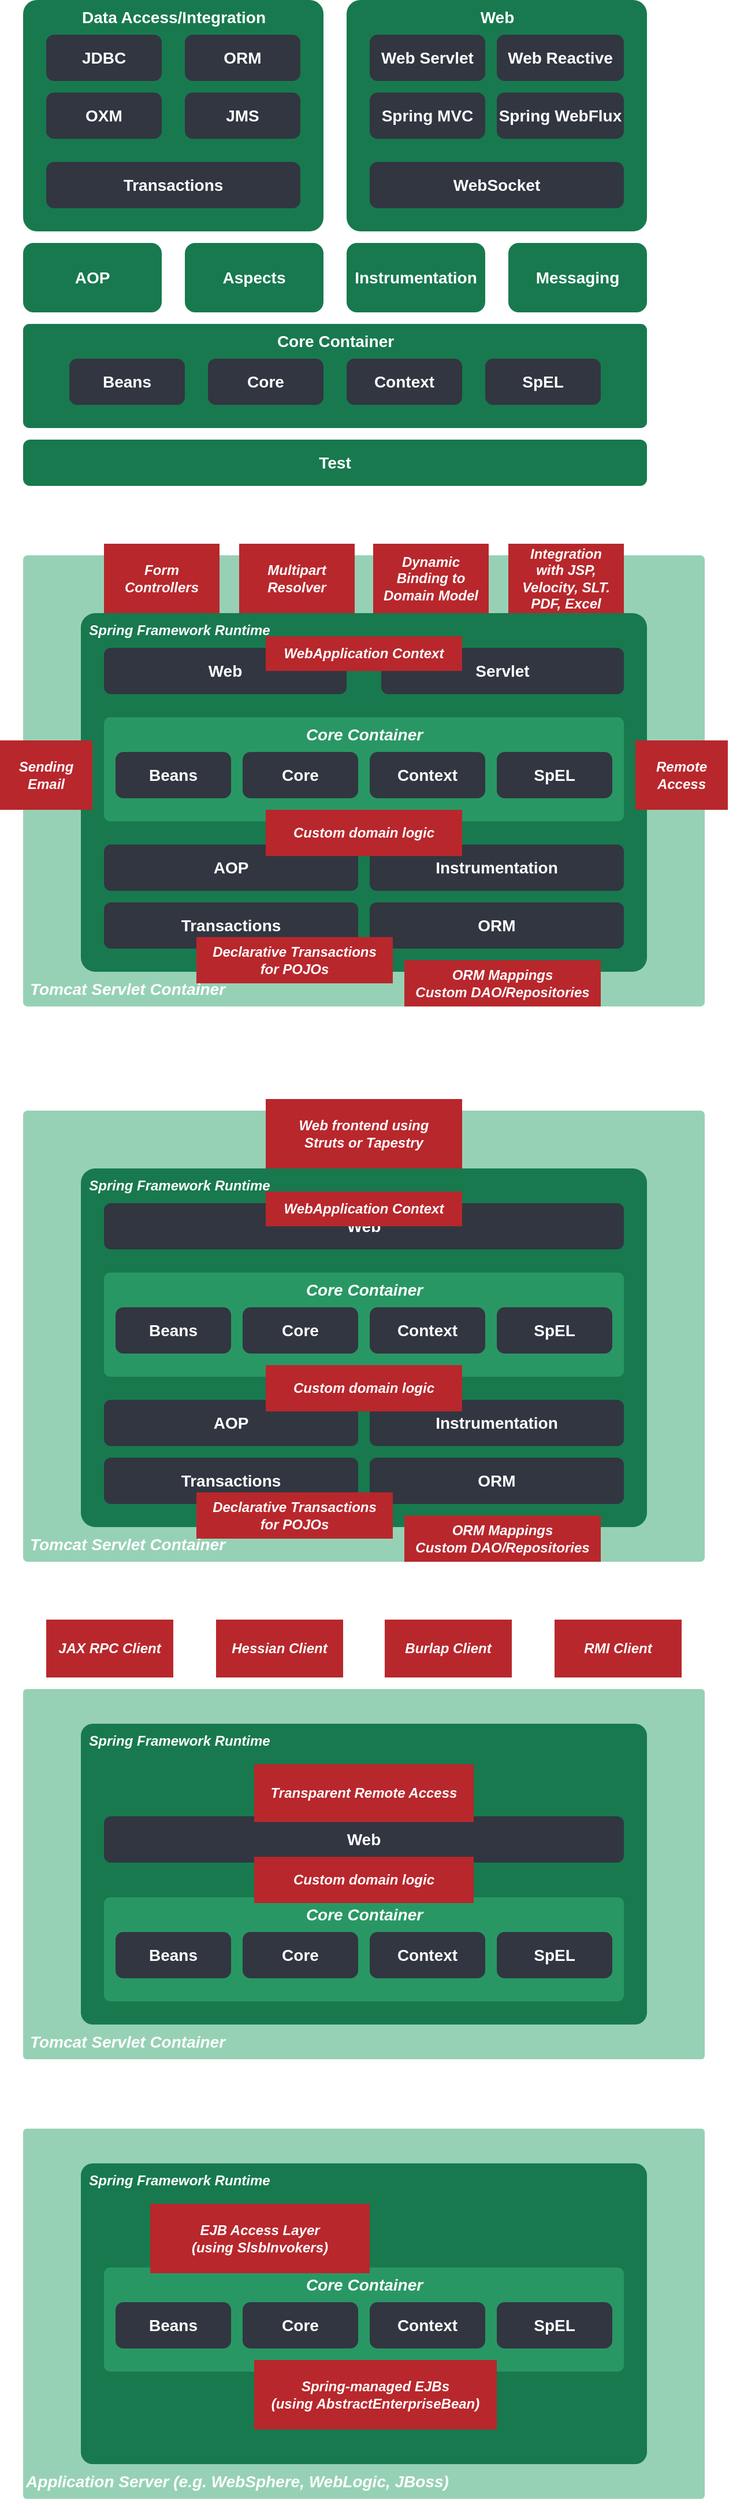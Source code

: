 <mxfile version="24.7.0" type="device">
  <diagram id="zDsPzL7swtXNuPbnN6ik" name="1">
    <mxGraphModel dx="1194" dy="414" grid="1" gridSize="10" guides="1" tooltips="1" connect="1" arrows="1" fold="1" page="0" pageScale="1" pageWidth="1654" pageHeight="1169" math="0" shadow="0">
      <root>
        <mxCell id="0" />
        <mxCell id="1" style="" parent="0" />
        <mxCell id="gOpEw_y_hM4aPBm2tubq-5" value="overview" style="" parent="0" />
        <mxCell id="gOpEw_y_hM4aPBm2tubq-6" value="" style="rounded=1;whiteSpace=wrap;html=1;fillColor=#18794e;strokeColor=none;fontColor=#FFFFFF;align=center;verticalAlign=middle;fontFamily=Helvetica;fontSize=14;arcSize=6;fontStyle=1" parent="gOpEw_y_hM4aPBm2tubq-5" vertex="1">
          <mxGeometry x="400" y="600" width="260" height="200" as="geometry" />
        </mxCell>
        <mxCell id="gOpEw_y_hM4aPBm2tubq-7" value="JDBC" style="rounded=1;whiteSpace=wrap;html=1;fillColor=#313641;fontColor=#FFFFFF;strokeColor=none;align=center;verticalAlign=middle;arcSize=17;fontFamily=Helvetica;fontSize=14;fontStyle=1" parent="gOpEw_y_hM4aPBm2tubq-5" vertex="1">
          <mxGeometry x="420" y="630" width="100" height="40" as="geometry" />
        </mxCell>
        <mxCell id="gOpEw_y_hM4aPBm2tubq-8" value="ORM" style="rounded=1;whiteSpace=wrap;html=1;fillColor=#313641;fontColor=#FFFFFF;strokeColor=none;align=center;verticalAlign=middle;arcSize=17;fontFamily=Helvetica;fontSize=14;fontStyle=1" parent="gOpEw_y_hM4aPBm2tubq-5" vertex="1">
          <mxGeometry x="540" y="630" width="100" height="40" as="geometry" />
        </mxCell>
        <mxCell id="gOpEw_y_hM4aPBm2tubq-9" value="OXM" style="rounded=1;whiteSpace=wrap;html=1;fillColor=#313641;fontColor=#FFFFFF;strokeColor=none;align=center;verticalAlign=middle;arcSize=17;fontFamily=Helvetica;fontSize=14;fontStyle=1" parent="gOpEw_y_hM4aPBm2tubq-5" vertex="1">
          <mxGeometry x="420" y="680" width="100" height="40" as="geometry" />
        </mxCell>
        <mxCell id="gOpEw_y_hM4aPBm2tubq-10" value="JMS" style="rounded=1;whiteSpace=wrap;html=1;fillColor=#313641;fontColor=#FFFFFF;strokeColor=none;align=center;verticalAlign=middle;arcSize=17;fontFamily=Helvetica;fontSize=14;fontStyle=1" parent="gOpEw_y_hM4aPBm2tubq-5" vertex="1">
          <mxGeometry x="540" y="680" width="100" height="40" as="geometry" />
        </mxCell>
        <mxCell id="gOpEw_y_hM4aPBm2tubq-11" value="Transactions" style="rounded=1;whiteSpace=wrap;html=1;fillColor=#313641;fontColor=#FFFFFF;strokeColor=none;align=center;verticalAlign=middle;arcSize=17;fontFamily=Helvetica;fontSize=14;fontStyle=1" parent="gOpEw_y_hM4aPBm2tubq-5" vertex="1">
          <mxGeometry x="420" y="740" width="220" height="40" as="geometry" />
        </mxCell>
        <mxCell id="gOpEw_y_hM4aPBm2tubq-12" value="" style="rounded=1;whiteSpace=wrap;html=1;fillColor=#18794e;strokeColor=none;fontColor=#FFFFFF;align=center;verticalAlign=middle;fontFamily=Helvetica;fontSize=14;arcSize=6;fontStyle=1" parent="gOpEw_y_hM4aPBm2tubq-5" vertex="1">
          <mxGeometry x="680" y="600" width="260" height="200" as="geometry" />
        </mxCell>
        <mxCell id="gOpEw_y_hM4aPBm2tubq-13" value="Web Servlet" style="rounded=1;whiteSpace=wrap;html=1;fillColor=#313641;fontColor=#FFFFFF;strokeColor=none;align=center;verticalAlign=middle;arcSize=17;fontFamily=Helvetica;fontSize=14;fontStyle=1" parent="gOpEw_y_hM4aPBm2tubq-5" vertex="1">
          <mxGeometry x="700" y="630" width="100" height="40" as="geometry" />
        </mxCell>
        <mxCell id="gOpEw_y_hM4aPBm2tubq-14" value="Web Reactive" style="rounded=1;whiteSpace=wrap;html=1;fillColor=#313641;fontColor=#FFFFFF;strokeColor=none;align=center;verticalAlign=middle;arcSize=17;fontFamily=Helvetica;fontSize=14;fontStyle=1" parent="gOpEw_y_hM4aPBm2tubq-5" vertex="1">
          <mxGeometry x="810" y="630" width="110" height="40" as="geometry" />
        </mxCell>
        <mxCell id="gOpEw_y_hM4aPBm2tubq-15" value="Instrumentation" style="rounded=1;whiteSpace=wrap;html=1;fillColor=#18794e;strokeColor=none;fontColor=#FFFFFF;align=center;verticalAlign=middle;fontFamily=Helvetica;fontSize=14;fontStyle=1" parent="gOpEw_y_hM4aPBm2tubq-5" vertex="1">
          <mxGeometry x="680" y="810" width="120" height="60" as="geometry" />
        </mxCell>
        <mxCell id="gOpEw_y_hM4aPBm2tubq-16" value="AOP" style="rounded=1;whiteSpace=wrap;html=1;fillColor=#18794e;strokeColor=none;fontColor=#FFFFFF;align=center;verticalAlign=middle;fontFamily=Helvetica;fontSize=14;fontStyle=1" parent="gOpEw_y_hM4aPBm2tubq-5" vertex="1">
          <mxGeometry x="400" y="810" width="120" height="60" as="geometry" />
        </mxCell>
        <mxCell id="gOpEw_y_hM4aPBm2tubq-17" value="Aspects" style="rounded=1;whiteSpace=wrap;html=1;fillColor=#18794e;strokeColor=none;fontColor=#FFFFFF;align=center;verticalAlign=middle;fontFamily=Helvetica;fontSize=14;fontStyle=1" parent="gOpEw_y_hM4aPBm2tubq-5" vertex="1">
          <mxGeometry x="540" y="810" width="120" height="60" as="geometry" />
        </mxCell>
        <mxCell id="gOpEw_y_hM4aPBm2tubq-18" value="Messaging" style="rounded=1;whiteSpace=wrap;html=1;fillColor=#18794e;strokeColor=none;fontColor=#FFFFFF;align=center;verticalAlign=middle;fontFamily=Helvetica;fontSize=14;fontStyle=1" parent="gOpEw_y_hM4aPBm2tubq-5" vertex="1">
          <mxGeometry x="820" y="810" width="120" height="60" as="geometry" />
        </mxCell>
        <mxCell id="gOpEw_y_hM4aPBm2tubq-19" value="Test" style="rounded=1;whiteSpace=wrap;html=1;fillColor=#18794e;strokeColor=none;fontColor=#FFFFFF;align=center;verticalAlign=middle;fontFamily=Helvetica;fontSize=14;fontStyle=1" parent="gOpEw_y_hM4aPBm2tubq-5" vertex="1">
          <mxGeometry x="400" y="980" width="540" height="40" as="geometry" />
        </mxCell>
        <mxCell id="gOpEw_y_hM4aPBm2tubq-20" value="" style="rounded=1;whiteSpace=wrap;html=1;fillColor=#18794e;strokeColor=none;fontColor=#FFFFFF;align=center;verticalAlign=middle;fontFamily=Helvetica;fontSize=14;arcSize=6;fontStyle=1" parent="gOpEw_y_hM4aPBm2tubq-5" vertex="1">
          <mxGeometry x="400" y="880" width="540" height="90" as="geometry" />
        </mxCell>
        <mxCell id="gOpEw_y_hM4aPBm2tubq-21" value="Beans" style="rounded=1;whiteSpace=wrap;html=1;fillColor=#313641;fontColor=#FFFFFF;strokeColor=none;align=center;verticalAlign=middle;arcSize=17;fontFamily=Helvetica;fontSize=14;fontStyle=1" parent="gOpEw_y_hM4aPBm2tubq-5" vertex="1">
          <mxGeometry x="440" y="910" width="100" height="40" as="geometry" />
        </mxCell>
        <mxCell id="gOpEw_y_hM4aPBm2tubq-22" value="Core" style="rounded=1;whiteSpace=wrap;html=1;fillColor=#313641;fontColor=#FFFFFF;strokeColor=none;align=center;verticalAlign=middle;arcSize=17;fontFamily=Helvetica;fontSize=14;fontStyle=1" parent="gOpEw_y_hM4aPBm2tubq-5" vertex="1">
          <mxGeometry x="560" y="910" width="100" height="40" as="geometry" />
        </mxCell>
        <mxCell id="gOpEw_y_hM4aPBm2tubq-23" value="Context" style="rounded=1;whiteSpace=wrap;html=1;fillColor=#313641;fontColor=#FFFFFF;strokeColor=none;align=center;verticalAlign=middle;arcSize=17;fontFamily=Helvetica;fontSize=14;fontStyle=1" parent="gOpEw_y_hM4aPBm2tubq-5" vertex="1">
          <mxGeometry x="680" y="910" width="100" height="40" as="geometry" />
        </mxCell>
        <mxCell id="gOpEw_y_hM4aPBm2tubq-24" value="SpEL" style="rounded=1;whiteSpace=wrap;html=1;fillColor=#313641;fontColor=#FFFFFF;strokeColor=none;align=center;verticalAlign=middle;arcSize=17;fontFamily=Helvetica;fontSize=14;fontStyle=1" parent="gOpEw_y_hM4aPBm2tubq-5" vertex="1">
          <mxGeometry x="800" y="910" width="100" height="40" as="geometry" />
        </mxCell>
        <mxCell id="gOpEw_y_hM4aPBm2tubq-25" value="Spring MVC" style="rounded=1;whiteSpace=wrap;html=1;fillColor=#313641;fontColor=#FFFFFF;strokeColor=none;align=center;verticalAlign=middle;arcSize=17;fontFamily=Helvetica;fontSize=14;fontStyle=1" parent="gOpEw_y_hM4aPBm2tubq-5" vertex="1">
          <mxGeometry x="700" y="680" width="100" height="40" as="geometry" />
        </mxCell>
        <mxCell id="gOpEw_y_hM4aPBm2tubq-26" value="Spring WebFlux" style="rounded=1;whiteSpace=wrap;html=1;fillColor=#313641;fontColor=#FFFFFF;strokeColor=none;align=center;verticalAlign=middle;arcSize=17;fontFamily=Helvetica;fontSize=14;fontStyle=1" parent="gOpEw_y_hM4aPBm2tubq-5" vertex="1">
          <mxGeometry x="810" y="680" width="110" height="40" as="geometry" />
        </mxCell>
        <mxCell id="gOpEw_y_hM4aPBm2tubq-27" value="WebSocket" style="rounded=1;whiteSpace=wrap;html=1;fillColor=#313641;fontColor=#FFFFFF;strokeColor=none;align=center;verticalAlign=middle;arcSize=17;fontFamily=Helvetica;fontSize=14;fontStyle=1" parent="gOpEw_y_hM4aPBm2tubq-5" vertex="1">
          <mxGeometry x="700" y="740" width="220" height="40" as="geometry" />
        </mxCell>
        <mxCell id="gOpEw_y_hM4aPBm2tubq-28" value="Core Container" style="text;html=1;align=center;verticalAlign=middle;resizable=0;points=[];autosize=1;strokeColor=none;fillColor=none;fontSize=14;fontColor=#FFFFFF;fontStyle=1" parent="gOpEw_y_hM4aPBm2tubq-5" vertex="1">
          <mxGeometry x="610" y="880" width="120" height="30" as="geometry" />
        </mxCell>
        <mxCell id="gOpEw_y_hM4aPBm2tubq-29" value="Data Access/Integration" style="text;html=1;align=center;verticalAlign=middle;resizable=0;points=[];autosize=1;strokeColor=none;fillColor=none;fontSize=14;fontColor=#FFFFFF;fontStyle=1" parent="gOpEw_y_hM4aPBm2tubq-5" vertex="1">
          <mxGeometry x="445" y="600" width="170" height="30" as="geometry" />
        </mxCell>
        <mxCell id="gOpEw_y_hM4aPBm2tubq-30" value="Web" style="text;html=1;align=center;verticalAlign=middle;resizable=0;points=[];autosize=1;strokeColor=none;fillColor=none;fontSize=14;fontColor=#FFFFFF;fontStyle=1" parent="gOpEw_y_hM4aPBm2tubq-5" vertex="1">
          <mxGeometry x="785" y="600" width="50" height="30" as="geometry" />
        </mxCell>
        <mxCell id="Pjg2e5uPfASdKVTmNV2D-60" value="1" style="" parent="0" />
        <mxCell id="Pjg2e5uPfASdKVTmNV2D-63" value="" style="rounded=1;whiteSpace=wrap;html=1;fillColor=#30a46c;strokeColor=none;arcSize=1;opacity=50;" parent="Pjg2e5uPfASdKVTmNV2D-60" vertex="1">
          <mxGeometry x="400" y="1080" width="590" height="390" as="geometry" />
        </mxCell>
        <mxCell id="Pjg2e5uPfASdKVTmNV2D-85" value="Tomcat Servlet Container" style="text;html=1;align=center;verticalAlign=middle;resizable=0;points=[];autosize=1;strokeColor=none;fillColor=none;fontSize=14;fontStyle=3;fontColor=#FFFFFF;" parent="Pjg2e5uPfASdKVTmNV2D-60" vertex="1">
          <mxGeometry x="400" y="1440" width="180" height="30" as="geometry" />
        </mxCell>
        <mxCell id="Lj4fa0QAqTEDwXu7EgTQ-1" value="" style="rounded=1;whiteSpace=wrap;html=1;fillColor=#30a46c;strokeColor=none;arcSize=1;opacity=50;" parent="Pjg2e5uPfASdKVTmNV2D-60" vertex="1">
          <mxGeometry x="400" y="1560" width="590" height="390" as="geometry" />
        </mxCell>
        <mxCell id="Lj4fa0QAqTEDwXu7EgTQ-2" value="Tomcat Servlet Container" style="text;html=1;align=center;verticalAlign=middle;resizable=0;points=[];autosize=1;strokeColor=none;fillColor=none;fontSize=14;fontStyle=3;fontColor=#FFFFFF;" parent="Pjg2e5uPfASdKVTmNV2D-60" vertex="1">
          <mxGeometry x="400" y="1920" width="180" height="30" as="geometry" />
        </mxCell>
        <mxCell id="Lj4fa0QAqTEDwXu7EgTQ-27" value="" style="rounded=1;whiteSpace=wrap;html=1;fillColor=#30a46c;strokeColor=none;arcSize=1;opacity=50;" parent="Pjg2e5uPfASdKVTmNV2D-60" vertex="1">
          <mxGeometry x="400" y="2060" width="590" height="320" as="geometry" />
        </mxCell>
        <mxCell id="Lj4fa0QAqTEDwXu7EgTQ-28" value="Tomcat Servlet Container" style="text;html=1;align=center;verticalAlign=middle;resizable=0;points=[];autosize=1;strokeColor=none;fillColor=none;fontSize=14;fontStyle=3;fontColor=#FFFFFF;" parent="Pjg2e5uPfASdKVTmNV2D-60" vertex="1">
          <mxGeometry x="400" y="2350" width="180" height="30" as="geometry" />
        </mxCell>
        <mxCell id="Lj4fa0QAqTEDwXu7EgTQ-50" value="" style="rounded=1;whiteSpace=wrap;html=1;fillColor=#30a46c;strokeColor=none;arcSize=1;opacity=50;" parent="Pjg2e5uPfASdKVTmNV2D-60" vertex="1">
          <mxGeometry x="400" y="2440" width="590" height="320" as="geometry" />
        </mxCell>
        <mxCell id="Lj4fa0QAqTEDwXu7EgTQ-51" value="Application Server (e.g. WebSphere, WebLogic, JBoss)" style="text;html=1;align=center;verticalAlign=middle;resizable=0;points=[];autosize=1;strokeColor=none;fillColor=none;fontSize=14;fontStyle=3;fontColor=#FFFFFF;" parent="Pjg2e5uPfASdKVTmNV2D-60" vertex="1">
          <mxGeometry x="400" y="2730" width="370" height="30" as="geometry" />
        </mxCell>
        <mxCell id="Pjg2e5uPfASdKVTmNV2D-61" value="2" style="" parent="0" />
        <mxCell id="Pjg2e5uPfASdKVTmNV2D-64" value="" style="rounded=1;whiteSpace=wrap;html=1;fillColor=#18794E;arcSize=4;strokeColor=none;fontColor=#FFFFFF;fontSize=14;" parent="Pjg2e5uPfASdKVTmNV2D-61" vertex="1">
          <mxGeometry x="450" y="1130" width="490" height="310" as="geometry" />
        </mxCell>
        <mxCell id="Pjg2e5uPfASdKVTmNV2D-65" value="Web" style="rounded=1;whiteSpace=wrap;html=1;fillColor=#313641;fontStyle=1;strokeColor=none;fontColor=#FFFFFF;fontSize=14;" parent="Pjg2e5uPfASdKVTmNV2D-61" vertex="1">
          <mxGeometry x="470" y="1160" width="210" height="40" as="geometry" />
        </mxCell>
        <mxCell id="Pjg2e5uPfASdKVTmNV2D-66" value="Servlet" style="rounded=1;whiteSpace=wrap;html=1;fillColor=#313641;fontStyle=1;strokeColor=none;fontColor=#FFFFFF;fontSize=14;" parent="Pjg2e5uPfASdKVTmNV2D-61" vertex="1">
          <mxGeometry x="710" y="1160" width="210" height="40" as="geometry" />
        </mxCell>
        <mxCell id="Pjg2e5uPfASdKVTmNV2D-67" value="" style="rounded=1;whiteSpace=wrap;html=1;fillColor=#299764;strokeColor=none;fontColor=#FFFFFF;align=center;verticalAlign=middle;fontFamily=Helvetica;fontSize=14;arcSize=6;fontStyle=1;" parent="Pjg2e5uPfASdKVTmNV2D-61" vertex="1">
          <mxGeometry x="470" y="1220" width="450" height="90" as="geometry" />
        </mxCell>
        <mxCell id="Pjg2e5uPfASdKVTmNV2D-68" value="Beans" style="rounded=1;whiteSpace=wrap;html=1;fillColor=#313641;fontColor=#FFFFFF;strokeColor=none;align=center;verticalAlign=middle;arcSize=17;fontFamily=Helvetica;fontSize=14;fontStyle=1;" parent="Pjg2e5uPfASdKVTmNV2D-61" vertex="1">
          <mxGeometry x="480" y="1250" width="100" height="40" as="geometry" />
        </mxCell>
        <mxCell id="Pjg2e5uPfASdKVTmNV2D-69" value="Core" style="rounded=1;whiteSpace=wrap;html=1;fillColor=#313641;fontColor=#FFFFFF;strokeColor=none;align=center;verticalAlign=middle;arcSize=17;fontFamily=Helvetica;fontSize=14;fontStyle=1;" parent="Pjg2e5uPfASdKVTmNV2D-61" vertex="1">
          <mxGeometry x="590" y="1250" width="100" height="40" as="geometry" />
        </mxCell>
        <mxCell id="Pjg2e5uPfASdKVTmNV2D-70" value="Context" style="rounded=1;whiteSpace=wrap;html=1;fillColor=#313641;fontColor=#FFFFFF;strokeColor=none;align=center;verticalAlign=middle;arcSize=17;fontFamily=Helvetica;fontSize=14;fontStyle=1;" parent="Pjg2e5uPfASdKVTmNV2D-61" vertex="1">
          <mxGeometry x="700" y="1250" width="100" height="40" as="geometry" />
        </mxCell>
        <mxCell id="Pjg2e5uPfASdKVTmNV2D-71" value="SpEL" style="rounded=1;whiteSpace=wrap;html=1;fillColor=#313641;fontColor=#FFFFFF;strokeColor=none;align=center;verticalAlign=middle;arcSize=17;fontFamily=Helvetica;fontSize=14;fontStyle=1;" parent="Pjg2e5uPfASdKVTmNV2D-61" vertex="1">
          <mxGeometry x="810" y="1250" width="100" height="40" as="geometry" />
        </mxCell>
        <mxCell id="Pjg2e5uPfASdKVTmNV2D-72" value="Core Container" style="text;html=1;align=center;verticalAlign=middle;resizable=0;points=[];autosize=1;strokeColor=none;fillColor=none;fontSize=14;fontColor=#FFFFFF;fontStyle=3;rounded=1;" parent="Pjg2e5uPfASdKVTmNV2D-61" vertex="1">
          <mxGeometry x="635" y="1220" width="120" height="30" as="geometry" />
        </mxCell>
        <mxCell id="Pjg2e5uPfASdKVTmNV2D-73" value="AOP" style="rounded=1;whiteSpace=wrap;html=1;fillColor=#313641;fontStyle=1;strokeColor=none;fontColor=#FFFFFF;fontSize=14;" parent="Pjg2e5uPfASdKVTmNV2D-61" vertex="1">
          <mxGeometry x="470" y="1330" width="220" height="40" as="geometry" />
        </mxCell>
        <mxCell id="Pjg2e5uPfASdKVTmNV2D-74" value="Instrumentation" style="rounded=1;whiteSpace=wrap;html=1;fillColor=#313641;fontStyle=1;strokeColor=none;fontColor=#FFFFFF;fontSize=14;" parent="Pjg2e5uPfASdKVTmNV2D-61" vertex="1">
          <mxGeometry x="700" y="1330" width="220" height="40" as="geometry" />
        </mxCell>
        <mxCell id="Pjg2e5uPfASdKVTmNV2D-75" value="Transactions" style="rounded=1;whiteSpace=wrap;html=1;fillColor=#313641;fontStyle=1;strokeColor=none;fontColor=#FFFFFF;fontSize=14;" parent="Pjg2e5uPfASdKVTmNV2D-61" vertex="1">
          <mxGeometry x="470" y="1380" width="220" height="40" as="geometry" />
        </mxCell>
        <mxCell id="Pjg2e5uPfASdKVTmNV2D-76" value="ORM" style="rounded=1;whiteSpace=wrap;html=1;fillColor=#313641;fontStyle=1;strokeColor=none;fontColor=#FFFFFF;fontSize=14;" parent="Pjg2e5uPfASdKVTmNV2D-61" vertex="1">
          <mxGeometry x="700" y="1380" width="220" height="40" as="geometry" />
        </mxCell>
        <mxCell id="Pjg2e5uPfASdKVTmNV2D-77" value="Spring Framework Runtime" style="text;html=1;align=center;verticalAlign=middle;resizable=0;points=[];autosize=1;strokeColor=none;fillColor=none;fontSize=12;fontStyle=3;fontColor=#FFFFFF;" parent="Pjg2e5uPfASdKVTmNV2D-61" vertex="1">
          <mxGeometry x="450" y="1130" width="170" height="30" as="geometry" />
        </mxCell>
        <mxCell id="Lj4fa0QAqTEDwXu7EgTQ-3" value="" style="rounded=1;whiteSpace=wrap;html=1;fillColor=#18794E;arcSize=4;strokeColor=none;fontColor=#FFFFFF;fontSize=14;" parent="Pjg2e5uPfASdKVTmNV2D-61" vertex="1">
          <mxGeometry x="450" y="1610" width="490" height="310" as="geometry" />
        </mxCell>
        <mxCell id="Lj4fa0QAqTEDwXu7EgTQ-4" value="Web" style="rounded=1;whiteSpace=wrap;html=1;fillColor=#313641;fontStyle=1;strokeColor=none;fontColor=#FFFFFF;fontSize=14;" parent="Pjg2e5uPfASdKVTmNV2D-61" vertex="1">
          <mxGeometry x="470" y="1640" width="450" height="40" as="geometry" />
        </mxCell>
        <mxCell id="Lj4fa0QAqTEDwXu7EgTQ-6" value="" style="rounded=1;whiteSpace=wrap;html=1;fillColor=#299764;strokeColor=none;fontColor=#FFFFFF;align=center;verticalAlign=middle;fontFamily=Helvetica;fontSize=14;arcSize=6;fontStyle=1;" parent="Pjg2e5uPfASdKVTmNV2D-61" vertex="1">
          <mxGeometry x="470" y="1700" width="450" height="90" as="geometry" />
        </mxCell>
        <mxCell id="Lj4fa0QAqTEDwXu7EgTQ-7" value="Beans" style="rounded=1;whiteSpace=wrap;html=1;fillColor=#313641;fontColor=#FFFFFF;strokeColor=none;align=center;verticalAlign=middle;arcSize=17;fontFamily=Helvetica;fontSize=14;fontStyle=1;" parent="Pjg2e5uPfASdKVTmNV2D-61" vertex="1">
          <mxGeometry x="480" y="1730" width="100" height="40" as="geometry" />
        </mxCell>
        <mxCell id="Lj4fa0QAqTEDwXu7EgTQ-8" value="Core" style="rounded=1;whiteSpace=wrap;html=1;fillColor=#313641;fontColor=#FFFFFF;strokeColor=none;align=center;verticalAlign=middle;arcSize=17;fontFamily=Helvetica;fontSize=14;fontStyle=1;" parent="Pjg2e5uPfASdKVTmNV2D-61" vertex="1">
          <mxGeometry x="590" y="1730" width="100" height="40" as="geometry" />
        </mxCell>
        <mxCell id="Lj4fa0QAqTEDwXu7EgTQ-9" value="Context" style="rounded=1;whiteSpace=wrap;html=1;fillColor=#313641;fontColor=#FFFFFF;strokeColor=none;align=center;verticalAlign=middle;arcSize=17;fontFamily=Helvetica;fontSize=14;fontStyle=1;" parent="Pjg2e5uPfASdKVTmNV2D-61" vertex="1">
          <mxGeometry x="700" y="1730" width="100" height="40" as="geometry" />
        </mxCell>
        <mxCell id="Lj4fa0QAqTEDwXu7EgTQ-10" value="SpEL" style="rounded=1;whiteSpace=wrap;html=1;fillColor=#313641;fontColor=#FFFFFF;strokeColor=none;align=center;verticalAlign=middle;arcSize=17;fontFamily=Helvetica;fontSize=14;fontStyle=1;" parent="Pjg2e5uPfASdKVTmNV2D-61" vertex="1">
          <mxGeometry x="810" y="1730" width="100" height="40" as="geometry" />
        </mxCell>
        <mxCell id="Lj4fa0QAqTEDwXu7EgTQ-11" value="Core Container" style="text;html=1;align=center;verticalAlign=middle;resizable=0;points=[];autosize=1;strokeColor=none;fillColor=none;fontSize=14;fontColor=#FFFFFF;fontStyle=3;rounded=1;" parent="Pjg2e5uPfASdKVTmNV2D-61" vertex="1">
          <mxGeometry x="635" y="1700" width="120" height="30" as="geometry" />
        </mxCell>
        <mxCell id="Lj4fa0QAqTEDwXu7EgTQ-12" value="AOP" style="rounded=1;whiteSpace=wrap;html=1;fillColor=#313641;fontStyle=1;strokeColor=none;fontColor=#FFFFFF;fontSize=14;" parent="Pjg2e5uPfASdKVTmNV2D-61" vertex="1">
          <mxGeometry x="470" y="1810" width="220" height="40" as="geometry" />
        </mxCell>
        <mxCell id="Lj4fa0QAqTEDwXu7EgTQ-13" value="Instrumentation" style="rounded=1;whiteSpace=wrap;html=1;fillColor=#313641;fontStyle=1;strokeColor=none;fontColor=#FFFFFF;fontSize=14;" parent="Pjg2e5uPfASdKVTmNV2D-61" vertex="1">
          <mxGeometry x="700" y="1810" width="220" height="40" as="geometry" />
        </mxCell>
        <mxCell id="Lj4fa0QAqTEDwXu7EgTQ-14" value="Transactions" style="rounded=1;whiteSpace=wrap;html=1;fillColor=#313641;fontStyle=1;strokeColor=none;fontColor=#FFFFFF;fontSize=14;" parent="Pjg2e5uPfASdKVTmNV2D-61" vertex="1">
          <mxGeometry x="470" y="1860" width="220" height="40" as="geometry" />
        </mxCell>
        <mxCell id="Lj4fa0QAqTEDwXu7EgTQ-15" value="ORM" style="rounded=1;whiteSpace=wrap;html=1;fillColor=#313641;fontStyle=1;strokeColor=none;fontColor=#FFFFFF;fontSize=14;" parent="Pjg2e5uPfASdKVTmNV2D-61" vertex="1">
          <mxGeometry x="700" y="1860" width="220" height="40" as="geometry" />
        </mxCell>
        <mxCell id="Lj4fa0QAqTEDwXu7EgTQ-16" value="Spring Framework Runtime" style="text;html=1;align=center;verticalAlign=middle;resizable=0;points=[];autosize=1;strokeColor=none;fillColor=none;fontSize=12;fontStyle=3;fontColor=#FFFFFF;" parent="Pjg2e5uPfASdKVTmNV2D-61" vertex="1">
          <mxGeometry x="450" y="1610" width="170" height="30" as="geometry" />
        </mxCell>
        <mxCell id="Lj4fa0QAqTEDwXu7EgTQ-29" value="" style="rounded=1;whiteSpace=wrap;html=1;fillColor=#18794E;arcSize=4;strokeColor=none;fontColor=#FFFFFF;fontSize=14;" parent="Pjg2e5uPfASdKVTmNV2D-61" vertex="1">
          <mxGeometry x="450" y="2090" width="490" height="260" as="geometry" />
        </mxCell>
        <mxCell id="Lj4fa0QAqTEDwXu7EgTQ-30" value="Web" style="rounded=1;whiteSpace=wrap;html=1;fillColor=#313641;fontStyle=1;strokeColor=none;fontColor=#FFFFFF;fontSize=14;" parent="Pjg2e5uPfASdKVTmNV2D-61" vertex="1">
          <mxGeometry x="470" y="2170" width="450" height="40" as="geometry" />
        </mxCell>
        <mxCell id="Lj4fa0QAqTEDwXu7EgTQ-31" value="" style="rounded=1;whiteSpace=wrap;html=1;fillColor=#299764;strokeColor=none;fontColor=#FFFFFF;align=center;verticalAlign=middle;fontFamily=Helvetica;fontSize=14;arcSize=6;fontStyle=1;" parent="Pjg2e5uPfASdKVTmNV2D-61" vertex="1">
          <mxGeometry x="470" y="2240" width="450" height="90" as="geometry" />
        </mxCell>
        <mxCell id="Lj4fa0QAqTEDwXu7EgTQ-32" value="Beans" style="rounded=1;whiteSpace=wrap;html=1;fillColor=#313641;fontColor=#FFFFFF;strokeColor=none;align=center;verticalAlign=middle;arcSize=17;fontFamily=Helvetica;fontSize=14;fontStyle=1;" parent="Pjg2e5uPfASdKVTmNV2D-61" vertex="1">
          <mxGeometry x="480" y="2270" width="100" height="40" as="geometry" />
        </mxCell>
        <mxCell id="Lj4fa0QAqTEDwXu7EgTQ-33" value="Core" style="rounded=1;whiteSpace=wrap;html=1;fillColor=#313641;fontColor=#FFFFFF;strokeColor=none;align=center;verticalAlign=middle;arcSize=17;fontFamily=Helvetica;fontSize=14;fontStyle=1;" parent="Pjg2e5uPfASdKVTmNV2D-61" vertex="1">
          <mxGeometry x="590" y="2270" width="100" height="40" as="geometry" />
        </mxCell>
        <mxCell id="Lj4fa0QAqTEDwXu7EgTQ-34" value="Context" style="rounded=1;whiteSpace=wrap;html=1;fillColor=#313641;fontColor=#FFFFFF;strokeColor=none;align=center;verticalAlign=middle;arcSize=17;fontFamily=Helvetica;fontSize=14;fontStyle=1;" parent="Pjg2e5uPfASdKVTmNV2D-61" vertex="1">
          <mxGeometry x="700" y="2270" width="100" height="40" as="geometry" />
        </mxCell>
        <mxCell id="Lj4fa0QAqTEDwXu7EgTQ-35" value="SpEL" style="rounded=1;whiteSpace=wrap;html=1;fillColor=#313641;fontColor=#FFFFFF;strokeColor=none;align=center;verticalAlign=middle;arcSize=17;fontFamily=Helvetica;fontSize=14;fontStyle=1;" parent="Pjg2e5uPfASdKVTmNV2D-61" vertex="1">
          <mxGeometry x="810" y="2270" width="100" height="40" as="geometry" />
        </mxCell>
        <mxCell id="Lj4fa0QAqTEDwXu7EgTQ-36" value="Core Container" style="text;html=1;align=center;verticalAlign=middle;resizable=0;points=[];autosize=1;strokeColor=none;fillColor=none;fontSize=14;fontColor=#FFFFFF;fontStyle=3;rounded=1;" parent="Pjg2e5uPfASdKVTmNV2D-61" vertex="1">
          <mxGeometry x="635" y="2240" width="120" height="30" as="geometry" />
        </mxCell>
        <mxCell id="Lj4fa0QAqTEDwXu7EgTQ-41" value="Spring Framework Runtime" style="text;html=1;align=center;verticalAlign=middle;resizable=0;points=[];autosize=1;strokeColor=none;fillColor=none;fontSize=12;fontStyle=3;fontColor=#FFFFFF;" parent="Pjg2e5uPfASdKVTmNV2D-61" vertex="1">
          <mxGeometry x="450" y="2090" width="170" height="30" as="geometry" />
        </mxCell>
        <mxCell id="Lj4fa0QAqTEDwXu7EgTQ-52" value="" style="rounded=1;whiteSpace=wrap;html=1;fillColor=#18794E;arcSize=4;strokeColor=none;fontColor=#FFFFFF;fontSize=14;" parent="Pjg2e5uPfASdKVTmNV2D-61" vertex="1">
          <mxGeometry x="450" y="2470" width="490" height="260" as="geometry" />
        </mxCell>
        <mxCell id="Lj4fa0QAqTEDwXu7EgTQ-54" value="" style="rounded=1;whiteSpace=wrap;html=1;fillColor=#299764;strokeColor=none;fontColor=#FFFFFF;align=center;verticalAlign=middle;fontFamily=Helvetica;fontSize=14;arcSize=6;fontStyle=1;" parent="Pjg2e5uPfASdKVTmNV2D-61" vertex="1">
          <mxGeometry x="470" y="2560" width="450" height="90" as="geometry" />
        </mxCell>
        <mxCell id="Lj4fa0QAqTEDwXu7EgTQ-55" value="Beans" style="rounded=1;whiteSpace=wrap;html=1;fillColor=#313641;fontColor=#FFFFFF;strokeColor=none;align=center;verticalAlign=middle;arcSize=17;fontFamily=Helvetica;fontSize=14;fontStyle=1;" parent="Pjg2e5uPfASdKVTmNV2D-61" vertex="1">
          <mxGeometry x="480" y="2590" width="100" height="40" as="geometry" />
        </mxCell>
        <mxCell id="Lj4fa0QAqTEDwXu7EgTQ-56" value="Core" style="rounded=1;whiteSpace=wrap;html=1;fillColor=#313641;fontColor=#FFFFFF;strokeColor=none;align=center;verticalAlign=middle;arcSize=17;fontFamily=Helvetica;fontSize=14;fontStyle=1;" parent="Pjg2e5uPfASdKVTmNV2D-61" vertex="1">
          <mxGeometry x="590" y="2590" width="100" height="40" as="geometry" />
        </mxCell>
        <mxCell id="Lj4fa0QAqTEDwXu7EgTQ-57" value="Context" style="rounded=1;whiteSpace=wrap;html=1;fillColor=#313641;fontColor=#FFFFFF;strokeColor=none;align=center;verticalAlign=middle;arcSize=17;fontFamily=Helvetica;fontSize=14;fontStyle=1;" parent="Pjg2e5uPfASdKVTmNV2D-61" vertex="1">
          <mxGeometry x="700" y="2590" width="100" height="40" as="geometry" />
        </mxCell>
        <mxCell id="Lj4fa0QAqTEDwXu7EgTQ-58" value="SpEL" style="rounded=1;whiteSpace=wrap;html=1;fillColor=#313641;fontColor=#FFFFFF;strokeColor=none;align=center;verticalAlign=middle;arcSize=17;fontFamily=Helvetica;fontSize=14;fontStyle=1;" parent="Pjg2e5uPfASdKVTmNV2D-61" vertex="1">
          <mxGeometry x="810" y="2590" width="100" height="40" as="geometry" />
        </mxCell>
        <mxCell id="Lj4fa0QAqTEDwXu7EgTQ-59" value="Core Container" style="text;html=1;align=center;verticalAlign=middle;resizable=0;points=[];autosize=1;strokeColor=none;fillColor=none;fontSize=14;fontColor=#FFFFFF;fontStyle=3;rounded=1;" parent="Pjg2e5uPfASdKVTmNV2D-61" vertex="1">
          <mxGeometry x="635" y="2560" width="120" height="30" as="geometry" />
        </mxCell>
        <mxCell id="Lj4fa0QAqTEDwXu7EgTQ-60" value="Spring Framework Runtime" style="text;html=1;align=center;verticalAlign=middle;resizable=0;points=[];autosize=1;strokeColor=none;fillColor=none;fontSize=12;fontStyle=3;fontColor=#FFFFFF;" parent="Pjg2e5uPfASdKVTmNV2D-61" vertex="1">
          <mxGeometry x="450" y="2470" width="170" height="30" as="geometry" />
        </mxCell>
        <mxCell id="Pjg2e5uPfASdKVTmNV2D-62" value="3" style="" parent="0" />
        <mxCell id="gOpEw_y_hM4aPBm2tubq-4" value="ORM Mappings&lt;div style=&quot;font-size: 12px;&quot;&gt;Custom DAO/Repositories&lt;/div&gt;" style="rounded=0;whiteSpace=wrap;html=1;fillColor=#b8272c;fontStyle=3;strokeColor=none;fontColor=#FFFFFF;fontSize=12;" parent="Pjg2e5uPfASdKVTmNV2D-62" vertex="1">
          <mxGeometry x="730" y="1430" width="170" height="40" as="geometry" />
        </mxCell>
        <mxCell id="Pjg2e5uPfASdKVTmNV2D-79" value="Sending&lt;div style=&quot;font-size: 12px;&quot;&gt;Email&lt;/div&gt;" style="rounded=0;whiteSpace=wrap;html=1;fillColor=#b8272c;fontStyle=3;strokeColor=none;fontColor=#FFFFFF;fontSize=12;" parent="Pjg2e5uPfASdKVTmNV2D-62" vertex="1">
          <mxGeometry x="380" y="1240" width="80" height="60" as="geometry" />
        </mxCell>
        <mxCell id="Pjg2e5uPfASdKVTmNV2D-80" value="Remote&lt;div style=&quot;font-size: 12px;&quot;&gt;Access&lt;/div&gt;" style="rounded=0;whiteSpace=wrap;html=1;fillColor=#b8272c;fontStyle=3;strokeColor=none;fontColor=#FFFFFF;fontSize=12;" parent="Pjg2e5uPfASdKVTmNV2D-62" vertex="1">
          <mxGeometry x="930" y="1240" width="80" height="60" as="geometry" />
        </mxCell>
        <mxCell id="Pjg2e5uPfASdKVTmNV2D-81" value="Form&lt;div style=&quot;font-size: 12px;&quot;&gt;Controllers&lt;/div&gt;" style="rounded=0;whiteSpace=wrap;html=1;fillColor=#b8272c;fontStyle=3;strokeColor=none;fontColor=#FFFFFF;fontSize=12;" parent="Pjg2e5uPfASdKVTmNV2D-62" vertex="1">
          <mxGeometry x="470" y="1070" width="100" height="60" as="geometry" />
        </mxCell>
        <mxCell id="Pjg2e5uPfASdKVTmNV2D-82" value="Multipart&lt;div style=&quot;font-size: 12px;&quot;&gt;Resolver&lt;/div&gt;" style="rounded=0;whiteSpace=wrap;html=1;fillColor=#b8272c;fontStyle=3;strokeColor=none;fontColor=#FFFFFF;fontSize=12;" parent="Pjg2e5uPfASdKVTmNV2D-62" vertex="1">
          <mxGeometry x="587" y="1070" width="100" height="60" as="geometry" />
        </mxCell>
        <mxCell id="Pjg2e5uPfASdKVTmNV2D-83" value="Dynamic&lt;div style=&quot;font-size: 12px;&quot;&gt;Binding to&lt;/div&gt;&lt;div style=&quot;font-size: 12px;&quot;&gt;Domain Model&lt;/div&gt;" style="rounded=0;whiteSpace=wrap;html=1;fillColor=#b8272c;fontStyle=3;strokeColor=none;fontColor=#FFFFFF;fontSize=12;" parent="Pjg2e5uPfASdKVTmNV2D-62" vertex="1">
          <mxGeometry x="703" y="1070" width="100" height="60" as="geometry" />
        </mxCell>
        <mxCell id="Pjg2e5uPfASdKVTmNV2D-84" value="Integration&lt;div style=&quot;font-size: 12px;&quot;&gt;with JSP,&lt;/div&gt;&lt;div style=&quot;font-size: 12px;&quot;&gt;Velocity, SLT.&lt;/div&gt;&lt;div style=&quot;font-size: 12px;&quot;&gt;PDF, Excel&lt;/div&gt;" style="rounded=0;whiteSpace=wrap;html=1;fillColor=#b8272c;fontStyle=3;strokeColor=none;fontColor=#FFFFFF;fontSize=12;" parent="Pjg2e5uPfASdKVTmNV2D-62" vertex="1">
          <mxGeometry x="820" y="1070" width="100" height="60" as="geometry" />
        </mxCell>
        <mxCell id="gOpEw_y_hM4aPBm2tubq-1" value="WebApplication Context" style="rounded=0;whiteSpace=wrap;html=1;fillColor=#b8272c;fontStyle=3;strokeColor=none;fontColor=#FFFFFF;fontSize=12;" parent="Pjg2e5uPfASdKVTmNV2D-62" vertex="1">
          <mxGeometry x="610" y="1150" width="170" height="30" as="geometry" />
        </mxCell>
        <mxCell id="gOpEw_y_hM4aPBm2tubq-2" value="Custom domain logic" style="rounded=0;whiteSpace=wrap;html=1;fillColor=#b8272c;fontStyle=3;strokeColor=none;fontColor=#FFFFFF;fontSize=12;" parent="Pjg2e5uPfASdKVTmNV2D-62" vertex="1">
          <mxGeometry x="610" y="1300" width="170" height="40" as="geometry" />
        </mxCell>
        <mxCell id="gOpEw_y_hM4aPBm2tubq-3" value="Declarative Transactions&lt;div style=&quot;font-size: 12px;&quot;&gt;for POJOs&lt;/div&gt;" style="rounded=0;whiteSpace=wrap;html=1;fillColor=#b8272c;fontStyle=3;strokeColor=none;fontColor=#FFFFFF;fontSize=12;" parent="Pjg2e5uPfASdKVTmNV2D-62" vertex="1">
          <mxGeometry x="550" y="1410" width="170" height="40" as="geometry" />
        </mxCell>
        <mxCell id="Lj4fa0QAqTEDwXu7EgTQ-17" value="ORM Mappings&lt;div style=&quot;font-size: 12px;&quot;&gt;Custom DAO/Repositories&lt;/div&gt;" style="rounded=0;whiteSpace=wrap;html=1;fillColor=#b8272c;fontStyle=3;strokeColor=none;fontColor=#FFFFFF;fontSize=12;" parent="Pjg2e5uPfASdKVTmNV2D-62" vertex="1">
          <mxGeometry x="730" y="1910" width="170" height="40" as="geometry" />
        </mxCell>
        <mxCell id="Lj4fa0QAqTEDwXu7EgTQ-20" value="Web frontend using&lt;div&gt;Struts or Tapestry&lt;/div&gt;" style="rounded=0;whiteSpace=wrap;html=1;fillColor=#b8272c;fontStyle=3;strokeColor=none;fontColor=#FFFFFF;fontSize=12;" parent="Pjg2e5uPfASdKVTmNV2D-62" vertex="1">
          <mxGeometry x="610" y="1550" width="170" height="60" as="geometry" />
        </mxCell>
        <mxCell id="Lj4fa0QAqTEDwXu7EgTQ-24" value="WebApplication Context" style="rounded=0;whiteSpace=wrap;html=1;fillColor=#b8272c;fontStyle=3;strokeColor=none;fontColor=#FFFFFF;fontSize=12;" parent="Pjg2e5uPfASdKVTmNV2D-62" vertex="1">
          <mxGeometry x="610" y="1630" width="170" height="30" as="geometry" />
        </mxCell>
        <mxCell id="Lj4fa0QAqTEDwXu7EgTQ-25" value="Custom domain logic" style="rounded=0;whiteSpace=wrap;html=1;fillColor=#b8272c;fontStyle=3;strokeColor=none;fontColor=#FFFFFF;fontSize=12;" parent="Pjg2e5uPfASdKVTmNV2D-62" vertex="1">
          <mxGeometry x="610" y="1780" width="170" height="40" as="geometry" />
        </mxCell>
        <mxCell id="Lj4fa0QAqTEDwXu7EgTQ-26" value="Declarative Transactions&lt;div style=&quot;font-size: 12px;&quot;&gt;for POJOs&lt;/div&gt;" style="rounded=0;whiteSpace=wrap;html=1;fillColor=#b8272c;fontStyle=3;strokeColor=none;fontColor=#FFFFFF;fontSize=12;" parent="Pjg2e5uPfASdKVTmNV2D-62" vertex="1">
          <mxGeometry x="550" y="1890" width="170" height="40" as="geometry" />
        </mxCell>
        <mxCell id="Lj4fa0QAqTEDwXu7EgTQ-43" value="JAX RPC Client" style="rounded=0;whiteSpace=wrap;html=1;fillColor=#b8272c;fontStyle=3;strokeColor=none;fontColor=#FFFFFF;fontSize=12;" parent="Pjg2e5uPfASdKVTmNV2D-62" vertex="1">
          <mxGeometry x="420" y="2000" width="110" height="50" as="geometry" />
        </mxCell>
        <mxCell id="Lj4fa0QAqTEDwXu7EgTQ-44" value="Transparent Remote Access" style="rounded=0;whiteSpace=wrap;html=1;fillColor=#b8272c;fontStyle=3;strokeColor=none;fontColor=#FFFFFF;fontSize=12;" parent="Pjg2e5uPfASdKVTmNV2D-62" vertex="1">
          <mxGeometry x="600" y="2125" width="190" height="50" as="geometry" />
        </mxCell>
        <mxCell id="Lj4fa0QAqTEDwXu7EgTQ-45" value="Custom domain logic" style="rounded=0;whiteSpace=wrap;html=1;fillColor=#b8272c;fontStyle=3;strokeColor=none;fontColor=#FFFFFF;fontSize=12;" parent="Pjg2e5uPfASdKVTmNV2D-62" vertex="1">
          <mxGeometry x="600" y="2205" width="190" height="40" as="geometry" />
        </mxCell>
        <mxCell id="Lj4fa0QAqTEDwXu7EgTQ-47" value="Hessian Client" style="rounded=0;whiteSpace=wrap;html=1;fillColor=#b8272c;fontStyle=3;strokeColor=none;fontColor=#FFFFFF;fontSize=12;" parent="Pjg2e5uPfASdKVTmNV2D-62" vertex="1">
          <mxGeometry x="567" y="2000" width="110" height="50" as="geometry" />
        </mxCell>
        <mxCell id="Lj4fa0QAqTEDwXu7EgTQ-48" value="Burlap Client" style="rounded=0;whiteSpace=wrap;html=1;fillColor=#b8272c;fontStyle=3;strokeColor=none;fontColor=#FFFFFF;fontSize=12;" parent="Pjg2e5uPfASdKVTmNV2D-62" vertex="1">
          <mxGeometry x="713" y="2000" width="110" height="50" as="geometry" />
        </mxCell>
        <mxCell id="Lj4fa0QAqTEDwXu7EgTQ-49" value="RMI Client" style="rounded=0;whiteSpace=wrap;html=1;fillColor=#b8272c;fontStyle=3;strokeColor=none;fontColor=#FFFFFF;fontSize=12;" parent="Pjg2e5uPfASdKVTmNV2D-62" vertex="1">
          <mxGeometry x="860" y="2000" width="110" height="50" as="geometry" />
        </mxCell>
        <mxCell id="Lj4fa0QAqTEDwXu7EgTQ-61" value="EJB Access Layer&lt;div&gt;(using SlsbInvokers)&lt;/div&gt;" style="rounded=0;whiteSpace=wrap;html=1;fillColor=#b8272c;fontStyle=3;strokeColor=none;fontColor=#FFFFFF;fontSize=12;" parent="Pjg2e5uPfASdKVTmNV2D-62" vertex="1">
          <mxGeometry x="510" y="2505" width="190" height="60" as="geometry" />
        </mxCell>
        <mxCell id="Lj4fa0QAqTEDwXu7EgTQ-62" value="Spring-managed EJBs&lt;div&gt;(using AbstractEnterpriseBean)&lt;/div&gt;" style="rounded=0;whiteSpace=wrap;html=1;fillColor=#b8272c;fontStyle=3;strokeColor=none;fontColor=#FFFFFF;fontSize=12;" parent="Pjg2e5uPfASdKVTmNV2D-62" vertex="1">
          <mxGeometry x="600" y="2640" width="210" height="60" as="geometry" />
        </mxCell>
      </root>
    </mxGraphModel>
  </diagram>
</mxfile>

